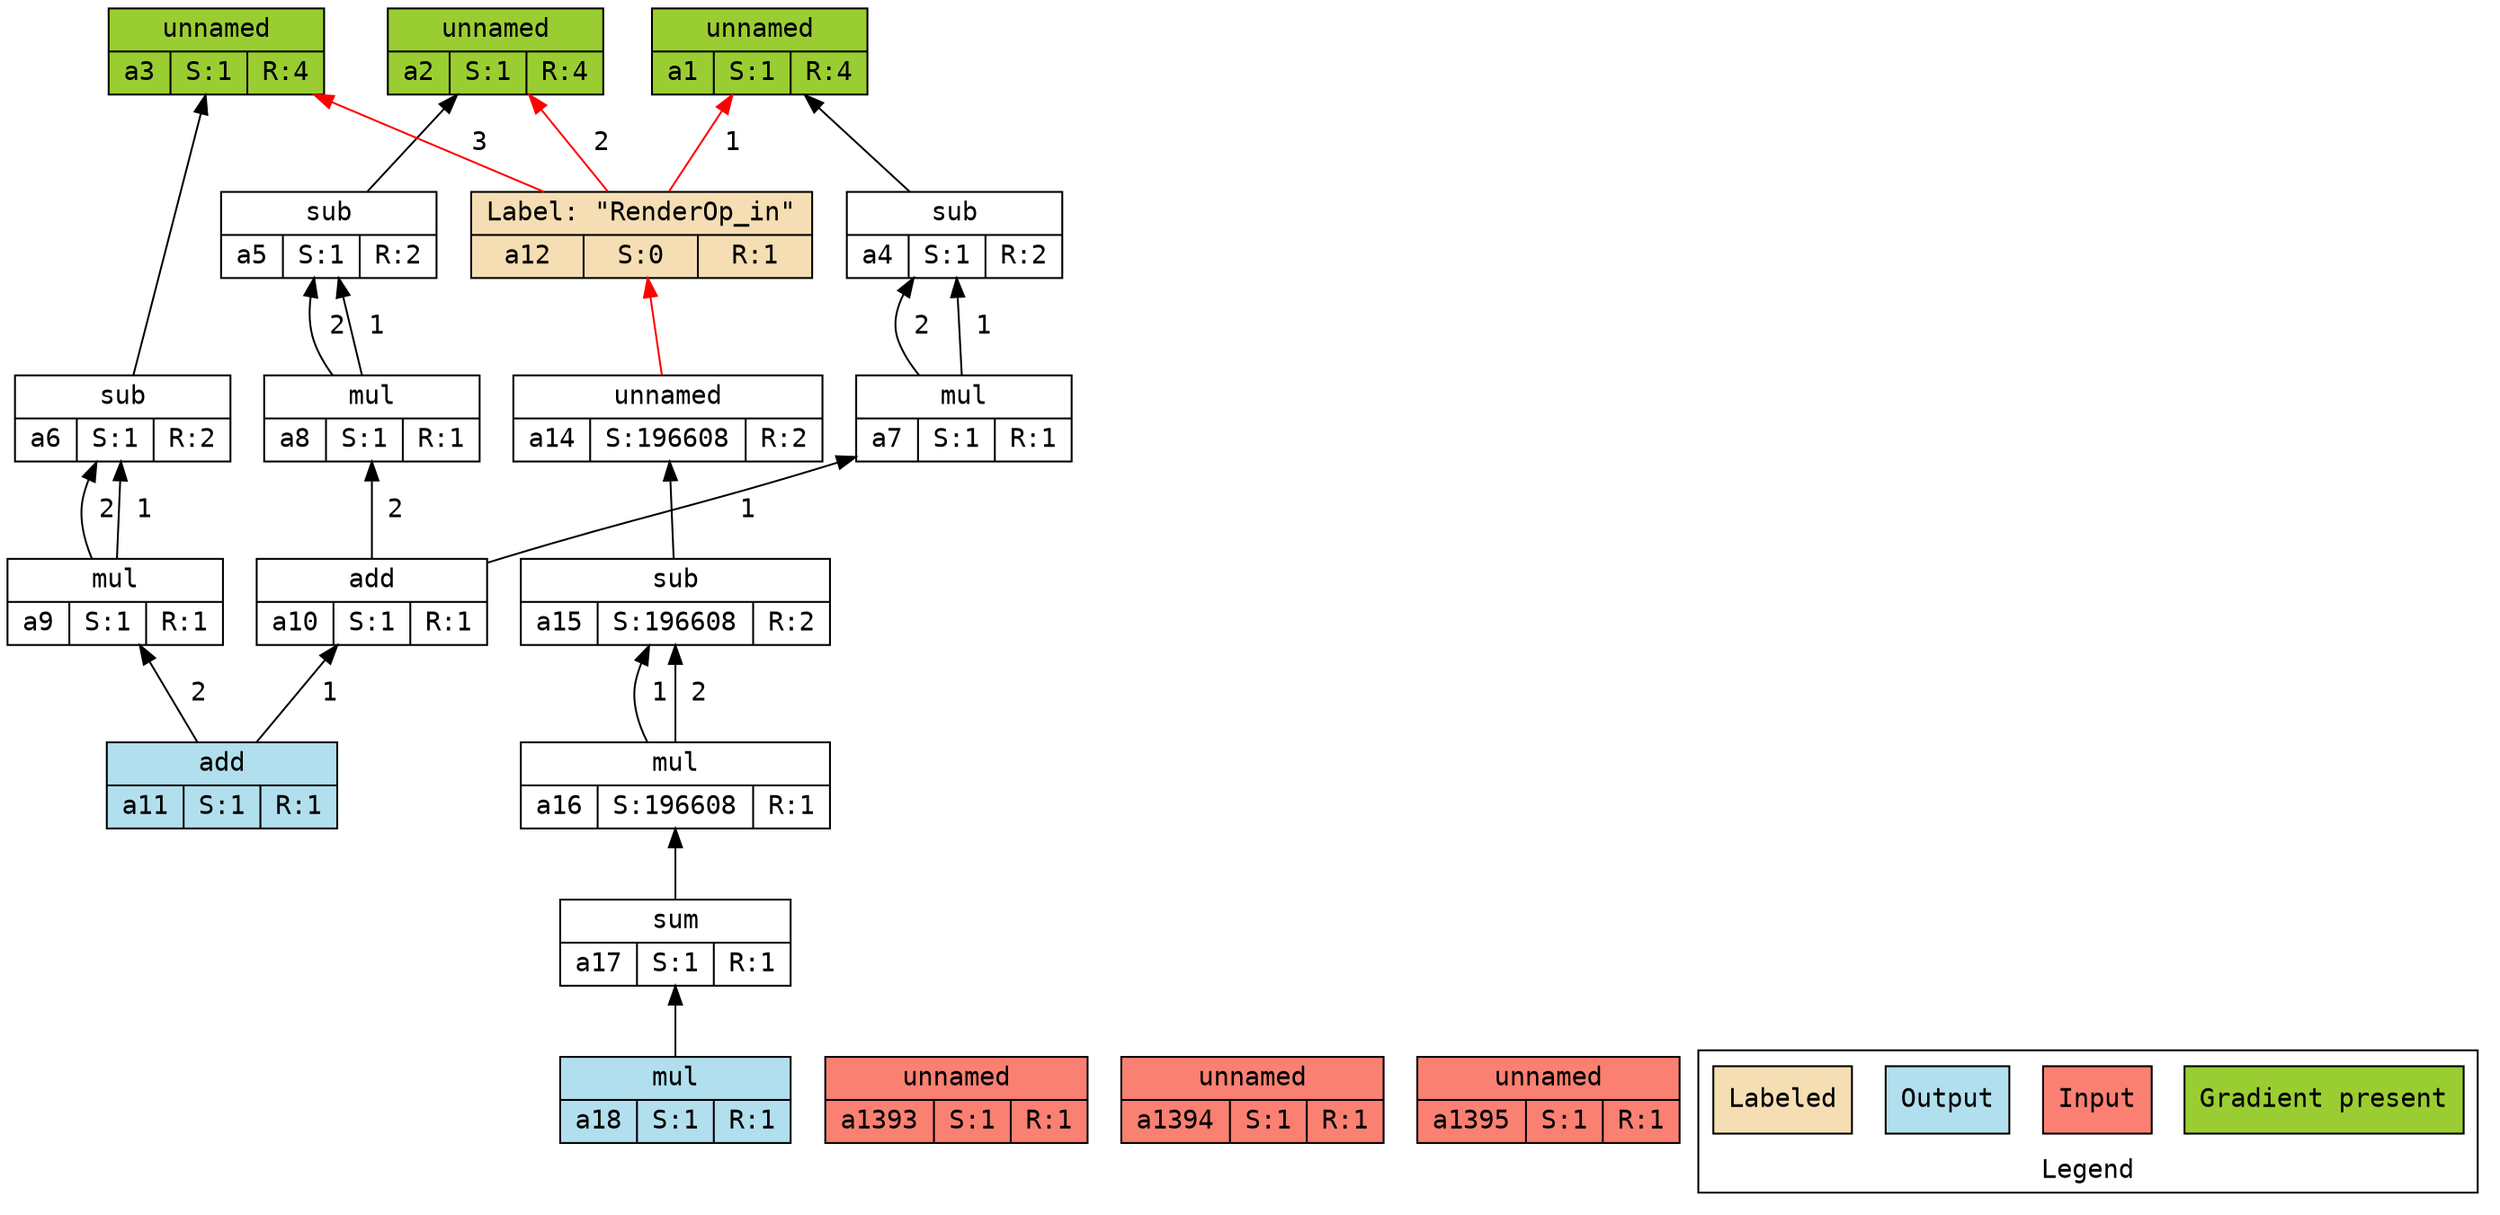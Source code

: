 digraph {
    rankdir=BT;
    graph [dpi=50 fontname=Consolas];
    node [shape=record fontname=Consolas];
    edge [fontname=Consolas];
    1 [label="{unnamed|{a1|S:1|R:4}}" fillcolor=yellowgreen style=filled];
    2 [label="{unnamed|{a2|S:1|R:4}}" fillcolor=yellowgreen style=filled];
    3 [label="{unnamed|{a3|S:1|R:4}}" fillcolor=yellowgreen style=filled];
    4 [label="{sub|{a4|S:1|R:2}}"];
    5 [label="{sub|{a5|S:1|R:2}}"];
    6 [label="{sub|{a6|S:1|R:2}}"];
    7 [label="{mul|{a7|S:1|R:1}}"];
    8 [label="{mul|{a8|S:1|R:1}}"];
    9 [label="{mul|{a9|S:1|R:1}}"];
    10 [label="{add|{a10|S:1|R:1}}"];
    11 [label="{add|{a11|S:1|R:1}}" fillcolor=lightblue2 style=filled];
    12 [label="{Label: \"RenderOp_in\"|{a12|S:0|R:1}}" fillcolor=wheat style=filled];
    14 [label="{unnamed|{a14|S:196608|R:2}}"];
    15 [label="{sub|{a15|S:196608|R:2}}"];
    16 [label="{mul|{a16|S:196608|R:1}}"];
    17 [label="{sum|{a17|S:1|R:1}}"];
    18 [label="{mul|{a18|S:1|R:1}}" fillcolor=lightblue2 style=filled];
    1393 [label="{unnamed|{a1393|S:1|R:1}}" fillcolor=salmon style=filled];
    1394 [label="{unnamed|{a1394|S:1|R:1}}" fillcolor=salmon style=filled];
    1395 [label="{unnamed|{a1395|S:1|R:1}}" fillcolor=salmon style=filled];
    4 -> 1;
    5 -> 2;
    6 -> 3;
    7 -> 4 [label=" 2"];
    7 -> 4 [label=" 1"];
    8 -> 5 [label=" 2"];
    8 -> 5 [label=" 1"];
    9 -> 6 [label=" 2"];
    9 -> 6 [label=" 1"];
    10 -> 8 [label=" 2"];
    10 -> 7 [label=" 1"];
    11 -> 9 [label=" 2"];
    11 -> 10 [label=" 1"];
    12 -> 3 [label=" 3" color=red];
    12 -> 2 [label=" 2" color=red];
    12 -> 1 [label=" 1" color=red];
    14 -> 12 [color=red];
    15 -> 14;
    16 -> 15 [label=" 2"];
    16 -> 15 [label=" 1"];
    17 -> 16;
    18 -> 17;
    subgraph cluster_legend {
        label="Legend";
        l4 [style=filled fillcolor=yellowgreen label="Gradient present"];
        l3 [style=filled fillcolor=salmon label="Input"];
        l2 [style=filled fillcolor=lightblue2 label="Output"];
        l1 [style=filled fillcolor=wheat label="Labeled"];
    }
}
